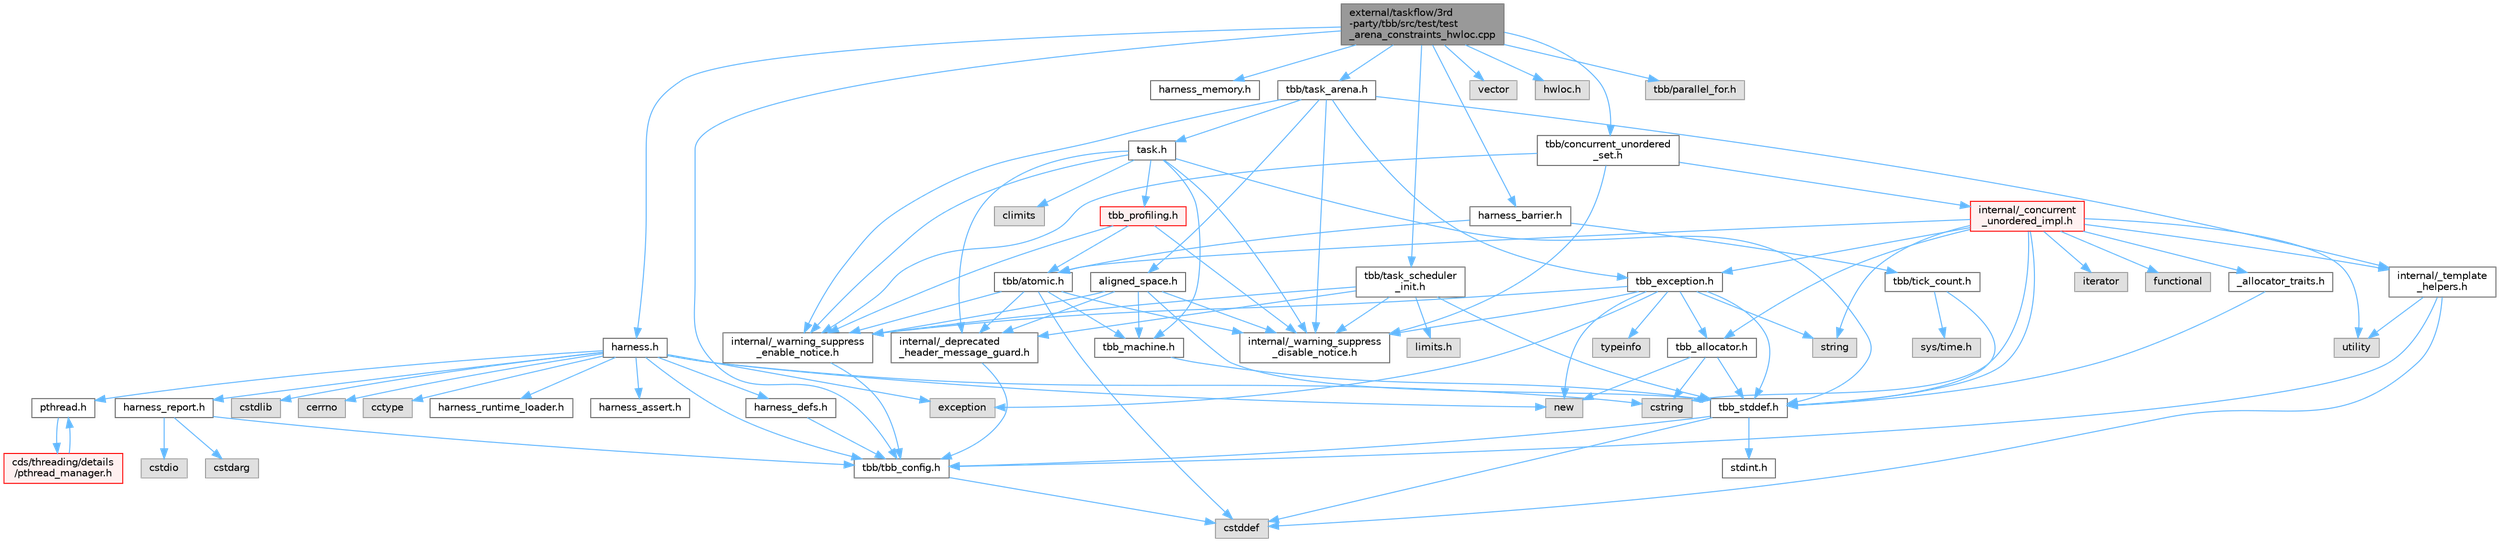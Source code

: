 digraph "external/taskflow/3rd-party/tbb/src/test/test_arena_constraints_hwloc.cpp"
{
 // LATEX_PDF_SIZE
  bgcolor="transparent";
  edge [fontname=Helvetica,fontsize=10,labelfontname=Helvetica,labelfontsize=10];
  node [fontname=Helvetica,fontsize=10,shape=box,height=0.2,width=0.4];
  Node1 [id="Node000001",label="external/taskflow/3rd\l-party/tbb/src/test/test\l_arena_constraints_hwloc.cpp",height=0.2,width=0.4,color="gray40", fillcolor="grey60", style="filled", fontcolor="black",tooltip=" "];
  Node1 -> Node2 [id="edge1_Node000001_Node000002",color="steelblue1",style="solid",tooltip=" "];
  Node2 [id="Node000002",label="tbb/tbb_config.h",height=0.2,width=0.4,color="grey40", fillcolor="white", style="filled",URL="$tbb__config_8h.html",tooltip=" "];
  Node2 -> Node3 [id="edge2_Node000002_Node000003",color="steelblue1",style="solid",tooltip=" "];
  Node3 [id="Node000003",label="cstddef",height=0.2,width=0.4,color="grey60", fillcolor="#E0E0E0", style="filled",tooltip=" "];
  Node1 -> Node4 [id="edge3_Node000001_Node000004",color="steelblue1",style="solid",tooltip=" "];
  Node4 [id="Node000004",label="harness.h",height=0.2,width=0.4,color="grey40", fillcolor="white", style="filled",URL="$harness_8h.html",tooltip=" "];
  Node4 -> Node2 [id="edge4_Node000004_Node000002",color="steelblue1",style="solid",tooltip=" "];
  Node4 -> Node5 [id="edge5_Node000004_Node000005",color="steelblue1",style="solid",tooltip=" "];
  Node5 [id="Node000005",label="harness_defs.h",height=0.2,width=0.4,color="grey40", fillcolor="white", style="filled",URL="$harness__defs_8h.html",tooltip=" "];
  Node5 -> Node2 [id="edge6_Node000005_Node000002",color="steelblue1",style="solid",tooltip=" "];
  Node4 -> Node6 [id="edge7_Node000004_Node000006",color="steelblue1",style="solid",tooltip=" "];
  Node6 [id="Node000006",label="cstdlib",height=0.2,width=0.4,color="grey60", fillcolor="#E0E0E0", style="filled",tooltip=" "];
  Node4 -> Node7 [id="edge8_Node000004_Node000007",color="steelblue1",style="solid",tooltip=" "];
  Node7 [id="Node000007",label="cstring",height=0.2,width=0.4,color="grey60", fillcolor="#E0E0E0", style="filled",tooltip=" "];
  Node4 -> Node8 [id="edge9_Node000004_Node000008",color="steelblue1",style="solid",tooltip=" "];
  Node8 [id="Node000008",label="cerrno",height=0.2,width=0.4,color="grey60", fillcolor="#E0E0E0", style="filled",tooltip=" "];
  Node4 -> Node9 [id="edge10_Node000004_Node000009",color="steelblue1",style="solid",tooltip=" "];
  Node9 [id="Node000009",label="cctype",height=0.2,width=0.4,color="grey60", fillcolor="#E0E0E0", style="filled",tooltip=" "];
  Node4 -> Node10 [id="edge11_Node000004_Node000010",color="steelblue1",style="solid",tooltip=" "];
  Node10 [id="Node000010",label="new",height=0.2,width=0.4,color="grey60", fillcolor="#E0E0E0", style="filled",tooltip=" "];
  Node4 -> Node11 [id="edge12_Node000004_Node000011",color="steelblue1",style="solid",tooltip=" "];
  Node11 [id="Node000011",label="pthread.h",height=0.2,width=0.4,color="grey40", fillcolor="white", style="filled",URL="$pthread_8h.html",tooltip=" "];
  Node11 -> Node12 [id="edge13_Node000011_Node000012",color="steelblue1",style="solid",tooltip=" "];
  Node12 [id="Node000012",label="cds/threading/details\l/pthread_manager.h",height=0.2,width=0.4,color="red", fillcolor="#FFF0F0", style="filled",URL="$pthread__manager_8h.html",tooltip=" "];
  Node12 -> Node11 [id="edge14_Node000012_Node000011",color="steelblue1",style="solid",tooltip=" "];
  Node4 -> Node57 [id="edge15_Node000004_Node000057",color="steelblue1",style="solid",tooltip=" "];
  Node57 [id="Node000057",label="harness_runtime_loader.h",height=0.2,width=0.4,color="grey40", fillcolor="white", style="filled",URL="$harness__runtime__loader_8h.html",tooltip=" "];
  Node4 -> Node58 [id="edge16_Node000004_Node000058",color="steelblue1",style="solid",tooltip=" "];
  Node58 [id="Node000058",label="harness_report.h",height=0.2,width=0.4,color="grey40", fillcolor="white", style="filled",URL="$harness__report_8h.html",tooltip=" "];
  Node58 -> Node59 [id="edge17_Node000058_Node000059",color="steelblue1",style="solid",tooltip=" "];
  Node59 [id="Node000059",label="cstdio",height=0.2,width=0.4,color="grey60", fillcolor="#E0E0E0", style="filled",tooltip=" "];
  Node58 -> Node60 [id="edge18_Node000058_Node000060",color="steelblue1",style="solid",tooltip=" "];
  Node60 [id="Node000060",label="cstdarg",height=0.2,width=0.4,color="grey60", fillcolor="#E0E0E0", style="filled",tooltip=" "];
  Node58 -> Node2 [id="edge19_Node000058_Node000002",color="steelblue1",style="solid",tooltip=" "];
  Node4 -> Node24 [id="edge20_Node000004_Node000024",color="steelblue1",style="solid",tooltip=" "];
  Node24 [id="Node000024",label="exception",height=0.2,width=0.4,color="grey60", fillcolor="#E0E0E0", style="filled",tooltip=" "];
  Node4 -> Node61 [id="edge21_Node000004_Node000061",color="steelblue1",style="solid",tooltip=" "];
  Node61 [id="Node000061",label="harness_assert.h",height=0.2,width=0.4,color="grey40", fillcolor="white", style="filled",URL="$harness__assert_8h.html",tooltip=" "];
  Node1 -> Node62 [id="edge22_Node000001_Node000062",color="steelblue1",style="solid",tooltip=" "];
  Node62 [id="Node000062",label="harness_memory.h",height=0.2,width=0.4,color="grey40", fillcolor="white", style="filled",URL="$harness__memory_8h.html",tooltip=" "];
  Node1 -> Node63 [id="edge23_Node000001_Node000063",color="steelblue1",style="solid",tooltip=" "];
  Node63 [id="Node000063",label="harness_barrier.h",height=0.2,width=0.4,color="grey40", fillcolor="white", style="filled",URL="$harness__barrier_8h.html",tooltip=" "];
  Node63 -> Node64 [id="edge24_Node000063_Node000064",color="steelblue1",style="solid",tooltip=" "];
  Node64 [id="Node000064",label="tbb/atomic.h",height=0.2,width=0.4,color="grey40", fillcolor="white", style="filled",URL="$external_2taskflow_23rd-party_2tbb_2include_2tbb_2atomic_8h.html",tooltip=" "];
  Node64 -> Node65 [id="edge25_Node000064_Node000065",color="steelblue1",style="solid",tooltip=" "];
  Node65 [id="Node000065",label="internal/_deprecated\l_header_message_guard.h",height=0.2,width=0.4,color="grey40", fillcolor="white", style="filled",URL="$__deprecated__header__message__guard_8h.html",tooltip=" "];
  Node65 -> Node2 [id="edge26_Node000065_Node000002",color="steelblue1",style="solid",tooltip=" "];
  Node64 -> Node66 [id="edge27_Node000064_Node000066",color="steelblue1",style="solid",tooltip=" "];
  Node66 [id="Node000066",label="internal/_warning_suppress\l_enable_notice.h",height=0.2,width=0.4,color="grey40", fillcolor="white", style="filled",URL="$__warning__suppress__enable__notice_8h.html",tooltip=" "];
  Node66 -> Node2 [id="edge28_Node000066_Node000002",color="steelblue1",style="solid",tooltip=" "];
  Node64 -> Node3 [id="edge29_Node000064_Node000003",color="steelblue1",style="solid",tooltip=" "];
  Node64 -> Node67 [id="edge30_Node000064_Node000067",color="steelblue1",style="solid",tooltip=" "];
  Node67 [id="Node000067",label="tbb_machine.h",height=0.2,width=0.4,color="grey40", fillcolor="white", style="filled",URL="$tbb__machine_8h.html",tooltip=" "];
  Node67 -> Node68 [id="edge31_Node000067_Node000068",color="steelblue1",style="solid",tooltip=" "];
  Node68 [id="Node000068",label="tbb_stddef.h",height=0.2,width=0.4,color="grey40", fillcolor="white", style="filled",URL="$tbb__stddef_8h.html",tooltip=" "];
  Node68 -> Node2 [id="edge32_Node000068_Node000002",color="steelblue1",style="solid",tooltip=" "];
  Node68 -> Node3 [id="edge33_Node000068_Node000003",color="steelblue1",style="solid",tooltip=" "];
  Node68 -> Node69 [id="edge34_Node000068_Node000069",color="steelblue1",style="solid",tooltip=" "];
  Node69 [id="Node000069",label="stdint.h",height=0.2,width=0.4,color="grey40", fillcolor="white", style="filled",URL="$stdint_8h.html",tooltip=" "];
  Node64 -> Node70 [id="edge35_Node000064_Node000070",color="steelblue1",style="solid",tooltip=" "];
  Node70 [id="Node000070",label="internal/_warning_suppress\l_disable_notice.h",height=0.2,width=0.4,color="grey40", fillcolor="white", style="filled",URL="$__warning__suppress__disable__notice_8h.html",tooltip=" "];
  Node63 -> Node71 [id="edge36_Node000063_Node000071",color="steelblue1",style="solid",tooltip=" "];
  Node71 [id="Node000071",label="tbb/tick_count.h",height=0.2,width=0.4,color="grey40", fillcolor="white", style="filled",URL="$tick__count_8h.html",tooltip=" "];
  Node71 -> Node68 [id="edge37_Node000071_Node000068",color="steelblue1",style="solid",tooltip=" "];
  Node71 -> Node72 [id="edge38_Node000071_Node000072",color="steelblue1",style="solid",tooltip=" "];
  Node72 [id="Node000072",label="sys/time.h",height=0.2,width=0.4,color="grey60", fillcolor="#E0E0E0", style="filled",tooltip=" "];
  Node1 -> Node73 [id="edge39_Node000001_Node000073",color="steelblue1",style="solid",tooltip=" "];
  Node73 [id="Node000073",label="tbb/task_arena.h",height=0.2,width=0.4,color="grey40", fillcolor="white", style="filled",URL="$task__arena_8h.html",tooltip=" "];
  Node73 -> Node66 [id="edge40_Node000073_Node000066",color="steelblue1",style="solid",tooltip=" "];
  Node73 -> Node74 [id="edge41_Node000073_Node000074",color="steelblue1",style="solid",tooltip=" "];
  Node74 [id="Node000074",label="task.h",height=0.2,width=0.4,color="grey40", fillcolor="white", style="filled",URL="$task_8h.html",tooltip=" "];
  Node74 -> Node65 [id="edge42_Node000074_Node000065",color="steelblue1",style="solid",tooltip=" "];
  Node74 -> Node66 [id="edge43_Node000074_Node000066",color="steelblue1",style="solid",tooltip=" "];
  Node74 -> Node68 [id="edge44_Node000074_Node000068",color="steelblue1",style="solid",tooltip=" "];
  Node74 -> Node67 [id="edge45_Node000074_Node000067",color="steelblue1",style="solid",tooltip=" "];
  Node74 -> Node75 [id="edge46_Node000074_Node000075",color="steelblue1",style="solid",tooltip=" "];
  Node75 [id="Node000075",label="tbb_profiling.h",height=0.2,width=0.4,color="red", fillcolor="#FFF0F0", style="filled",URL="$tbb__profiling_8h.html",tooltip=" "];
  Node75 -> Node66 [id="edge47_Node000075_Node000066",color="steelblue1",style="solid",tooltip=" "];
  Node75 -> Node64 [id="edge48_Node000075_Node000064",color="steelblue1",style="solid",tooltip=" "];
  Node75 -> Node70 [id="edge49_Node000075_Node000070",color="steelblue1",style="solid",tooltip=" "];
  Node74 -> Node77 [id="edge50_Node000074_Node000077",color="steelblue1",style="solid",tooltip=" "];
  Node77 [id="Node000077",label="climits",height=0.2,width=0.4,color="grey60", fillcolor="#E0E0E0", style="filled",tooltip=" "];
  Node74 -> Node70 [id="edge51_Node000074_Node000070",color="steelblue1",style="solid",tooltip=" "];
  Node73 -> Node78 [id="edge52_Node000073_Node000078",color="steelblue1",style="solid",tooltip=" "];
  Node78 [id="Node000078",label="tbb_exception.h",height=0.2,width=0.4,color="grey40", fillcolor="white", style="filled",URL="$tbb__exception_8h.html",tooltip=" "];
  Node78 -> Node66 [id="edge53_Node000078_Node000066",color="steelblue1",style="solid",tooltip=" "];
  Node78 -> Node68 [id="edge54_Node000078_Node000068",color="steelblue1",style="solid",tooltip=" "];
  Node78 -> Node24 [id="edge55_Node000078_Node000024",color="steelblue1",style="solid",tooltip=" "];
  Node78 -> Node10 [id="edge56_Node000078_Node000010",color="steelblue1",style="solid",tooltip=" "];
  Node78 -> Node26 [id="edge57_Node000078_Node000026",color="steelblue1",style="solid",tooltip=" "];
  Node26 [id="Node000026",label="string",height=0.2,width=0.4,color="grey60", fillcolor="#E0E0E0", style="filled",tooltip=" "];
  Node78 -> Node79 [id="edge58_Node000078_Node000079",color="steelblue1",style="solid",tooltip=" "];
  Node79 [id="Node000079",label="tbb_allocator.h",height=0.2,width=0.4,color="grey40", fillcolor="white", style="filled",URL="$tbb__allocator_8h.html",tooltip=" "];
  Node79 -> Node68 [id="edge59_Node000079_Node000068",color="steelblue1",style="solid",tooltip=" "];
  Node79 -> Node10 [id="edge60_Node000079_Node000010",color="steelblue1",style="solid",tooltip=" "];
  Node79 -> Node7 [id="edge61_Node000079_Node000007",color="steelblue1",style="solid",tooltip=" "];
  Node78 -> Node80 [id="edge62_Node000078_Node000080",color="steelblue1",style="solid",tooltip=" "];
  Node80 [id="Node000080",label="typeinfo",height=0.2,width=0.4,color="grey60", fillcolor="#E0E0E0", style="filled",tooltip=" "];
  Node78 -> Node70 [id="edge63_Node000078_Node000070",color="steelblue1",style="solid",tooltip=" "];
  Node73 -> Node81 [id="edge64_Node000073_Node000081",color="steelblue1",style="solid",tooltip=" "];
  Node81 [id="Node000081",label="internal/_template\l_helpers.h",height=0.2,width=0.4,color="grey40", fillcolor="white", style="filled",URL="$__template__helpers_8h.html",tooltip=" "];
  Node81 -> Node49 [id="edge65_Node000081_Node000049",color="steelblue1",style="solid",tooltip=" "];
  Node49 [id="Node000049",label="utility",height=0.2,width=0.4,color="grey60", fillcolor="#E0E0E0", style="filled",tooltip=" "];
  Node81 -> Node3 [id="edge66_Node000081_Node000003",color="steelblue1",style="solid",tooltip=" "];
  Node81 -> Node2 [id="edge67_Node000081_Node000002",color="steelblue1",style="solid",tooltip=" "];
  Node73 -> Node82 [id="edge68_Node000073_Node000082",color="steelblue1",style="solid",tooltip=" "];
  Node82 [id="Node000082",label="aligned_space.h",height=0.2,width=0.4,color="grey40", fillcolor="white", style="filled",URL="$aligned__space_8h.html",tooltip=" "];
  Node82 -> Node65 [id="edge69_Node000082_Node000065",color="steelblue1",style="solid",tooltip=" "];
  Node82 -> Node66 [id="edge70_Node000082_Node000066",color="steelblue1",style="solid",tooltip=" "];
  Node82 -> Node68 [id="edge71_Node000082_Node000068",color="steelblue1",style="solid",tooltip=" "];
  Node82 -> Node67 [id="edge72_Node000082_Node000067",color="steelblue1",style="solid",tooltip=" "];
  Node82 -> Node70 [id="edge73_Node000082_Node000070",color="steelblue1",style="solid",tooltip=" "];
  Node73 -> Node70 [id="edge74_Node000073_Node000070",color="steelblue1",style="solid",tooltip=" "];
  Node1 -> Node83 [id="edge75_Node000001_Node000083",color="steelblue1",style="solid",tooltip=" "];
  Node83 [id="Node000083",label="tbb/task_scheduler\l_init.h",height=0.2,width=0.4,color="grey40", fillcolor="white", style="filled",URL="$task__scheduler__init_8h.html",tooltip=" "];
  Node83 -> Node65 [id="edge76_Node000083_Node000065",color="steelblue1",style="solid",tooltip=" "];
  Node83 -> Node66 [id="edge77_Node000083_Node000066",color="steelblue1",style="solid",tooltip=" "];
  Node83 -> Node68 [id="edge78_Node000083_Node000068",color="steelblue1",style="solid",tooltip=" "];
  Node83 -> Node84 [id="edge79_Node000083_Node000084",color="steelblue1",style="solid",tooltip=" "];
  Node84 [id="Node000084",label="limits.h",height=0.2,width=0.4,color="grey60", fillcolor="#E0E0E0", style="filled",tooltip=" "];
  Node83 -> Node70 [id="edge80_Node000083_Node000070",color="steelblue1",style="solid",tooltip=" "];
  Node1 -> Node85 [id="edge81_Node000001_Node000085",color="steelblue1",style="solid",tooltip=" "];
  Node85 [id="Node000085",label="vector",height=0.2,width=0.4,color="grey60", fillcolor="#E0E0E0", style="filled",tooltip=" "];
  Node1 -> Node86 [id="edge82_Node000001_Node000086",color="steelblue1",style="solid",tooltip=" "];
  Node86 [id="Node000086",label="hwloc.h",height=0.2,width=0.4,color="grey60", fillcolor="#E0E0E0", style="filled",tooltip=" "];
  Node1 -> Node87 [id="edge83_Node000001_Node000087",color="steelblue1",style="solid",tooltip=" "];
  Node87 [id="Node000087",label="tbb/concurrent_unordered\l_set.h",height=0.2,width=0.4,color="grey40", fillcolor="white", style="filled",URL="$concurrent__unordered__set_8h.html",tooltip=" "];
  Node87 -> Node66 [id="edge84_Node000087_Node000066",color="steelblue1",style="solid",tooltip=" "];
  Node87 -> Node88 [id="edge85_Node000087_Node000088",color="steelblue1",style="solid",tooltip=" "];
  Node88 [id="Node000088",label="internal/_concurrent\l_unordered_impl.h",height=0.2,width=0.4,color="red", fillcolor="#FFF0F0", style="filled",URL="$__concurrent__unordered__impl_8h.html",tooltip=" "];
  Node88 -> Node68 [id="edge86_Node000088_Node000068",color="steelblue1",style="solid",tooltip=" "];
  Node88 -> Node89 [id="edge87_Node000088_Node000089",color="steelblue1",style="solid",tooltip=" "];
  Node89 [id="Node000089",label="iterator",height=0.2,width=0.4,color="grey60", fillcolor="#E0E0E0", style="filled",tooltip=" "];
  Node88 -> Node49 [id="edge88_Node000088_Node000049",color="steelblue1",style="solid",tooltip=" "];
  Node88 -> Node90 [id="edge89_Node000088_Node000090",color="steelblue1",style="solid",tooltip=" "];
  Node90 [id="Node000090",label="functional",height=0.2,width=0.4,color="grey60", fillcolor="#E0E0E0", style="filled",tooltip=" "];
  Node88 -> Node26 [id="edge90_Node000088_Node000026",color="steelblue1",style="solid",tooltip=" "];
  Node88 -> Node7 [id="edge91_Node000088_Node000007",color="steelblue1",style="solid",tooltip=" "];
  Node88 -> Node64 [id="edge92_Node000088_Node000064",color="steelblue1",style="solid",tooltip=" "];
  Node88 -> Node78 [id="edge93_Node000088_Node000078",color="steelblue1",style="solid",tooltip=" "];
  Node88 -> Node79 [id="edge94_Node000088_Node000079",color="steelblue1",style="solid",tooltip=" "];
  Node88 -> Node91 [id="edge95_Node000088_Node000091",color="steelblue1",style="solid",tooltip=" "];
  Node91 [id="Node000091",label="_allocator_traits.h",height=0.2,width=0.4,color="grey40", fillcolor="white", style="filled",URL="$__allocator__traits_8h.html",tooltip=" "];
  Node91 -> Node68 [id="edge96_Node000091_Node000068",color="steelblue1",style="solid",tooltip=" "];
  Node88 -> Node81 [id="edge97_Node000088_Node000081",color="steelblue1",style="solid",tooltip=" "];
  Node87 -> Node70 [id="edge98_Node000087_Node000070",color="steelblue1",style="solid",tooltip=" "];
  Node1 -> Node93 [id="edge99_Node000001_Node000093",color="steelblue1",style="solid",tooltip=" "];
  Node93 [id="Node000093",label="tbb/parallel_for.h",height=0.2,width=0.4,color="grey60", fillcolor="#E0E0E0", style="filled",tooltip=" "];
}
